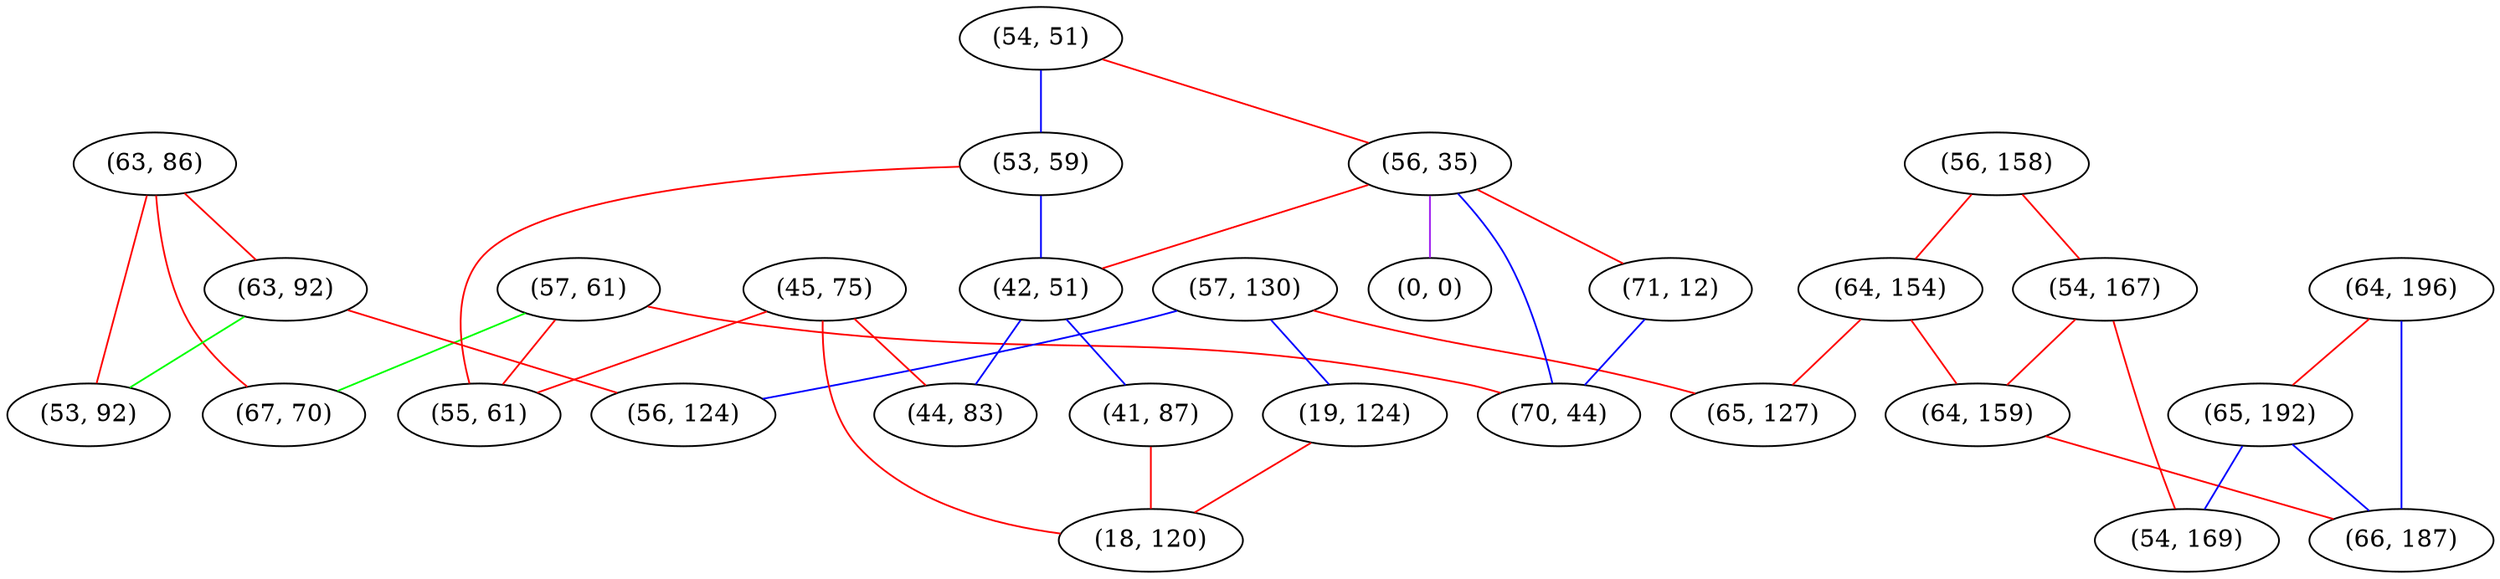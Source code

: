 graph "" {
"(57, 61)";
"(54, 51)";
"(63, 86)";
"(57, 130)";
"(45, 75)";
"(56, 158)";
"(19, 124)";
"(64, 154)";
"(53, 59)";
"(56, 35)";
"(54, 167)";
"(64, 159)";
"(64, 196)";
"(65, 127)";
"(63, 92)";
"(0, 0)";
"(67, 70)";
"(56, 124)";
"(71, 12)";
"(55, 61)";
"(42, 51)";
"(44, 83)";
"(41, 87)";
"(65, 192)";
"(66, 187)";
"(18, 120)";
"(53, 92)";
"(54, 169)";
"(70, 44)";
"(57, 61)" -- "(70, 44)"  [color=red, key=0, weight=1];
"(57, 61)" -- "(55, 61)"  [color=red, key=0, weight=1];
"(57, 61)" -- "(67, 70)"  [color=green, key=0, weight=2];
"(54, 51)" -- "(56, 35)"  [color=red, key=0, weight=1];
"(54, 51)" -- "(53, 59)"  [color=blue, key=0, weight=3];
"(63, 86)" -- "(63, 92)"  [color=red, key=0, weight=1];
"(63, 86)" -- "(53, 92)"  [color=red, key=0, weight=1];
"(63, 86)" -- "(67, 70)"  [color=red, key=0, weight=1];
"(57, 130)" -- "(56, 124)"  [color=blue, key=0, weight=3];
"(57, 130)" -- "(19, 124)"  [color=blue, key=0, weight=3];
"(57, 130)" -- "(65, 127)"  [color=red, key=0, weight=1];
"(45, 75)" -- "(18, 120)"  [color=red, key=0, weight=1];
"(45, 75)" -- "(55, 61)"  [color=red, key=0, weight=1];
"(45, 75)" -- "(44, 83)"  [color=red, key=0, weight=1];
"(56, 158)" -- "(54, 167)"  [color=red, key=0, weight=1];
"(56, 158)" -- "(64, 154)"  [color=red, key=0, weight=1];
"(19, 124)" -- "(18, 120)"  [color=red, key=0, weight=1];
"(64, 154)" -- "(64, 159)"  [color=red, key=0, weight=1];
"(64, 154)" -- "(65, 127)"  [color=red, key=0, weight=1];
"(53, 59)" -- "(55, 61)"  [color=red, key=0, weight=1];
"(53, 59)" -- "(42, 51)"  [color=blue, key=0, weight=3];
"(56, 35)" -- "(71, 12)"  [color=red, key=0, weight=1];
"(56, 35)" -- "(0, 0)"  [color=purple, key=0, weight=4];
"(56, 35)" -- "(42, 51)"  [color=red, key=0, weight=1];
"(56, 35)" -- "(70, 44)"  [color=blue, key=0, weight=3];
"(54, 167)" -- "(54, 169)"  [color=red, key=0, weight=1];
"(54, 167)" -- "(64, 159)"  [color=red, key=0, weight=1];
"(64, 159)" -- "(66, 187)"  [color=red, key=0, weight=1];
"(64, 196)" -- "(65, 192)"  [color=red, key=0, weight=1];
"(64, 196)" -- "(66, 187)"  [color=blue, key=0, weight=3];
"(63, 92)" -- "(53, 92)"  [color=green, key=0, weight=2];
"(63, 92)" -- "(56, 124)"  [color=red, key=0, weight=1];
"(71, 12)" -- "(70, 44)"  [color=blue, key=0, weight=3];
"(42, 51)" -- "(44, 83)"  [color=blue, key=0, weight=3];
"(42, 51)" -- "(41, 87)"  [color=blue, key=0, weight=3];
"(41, 87)" -- "(18, 120)"  [color=red, key=0, weight=1];
"(65, 192)" -- "(54, 169)"  [color=blue, key=0, weight=3];
"(65, 192)" -- "(66, 187)"  [color=blue, key=0, weight=3];
}
